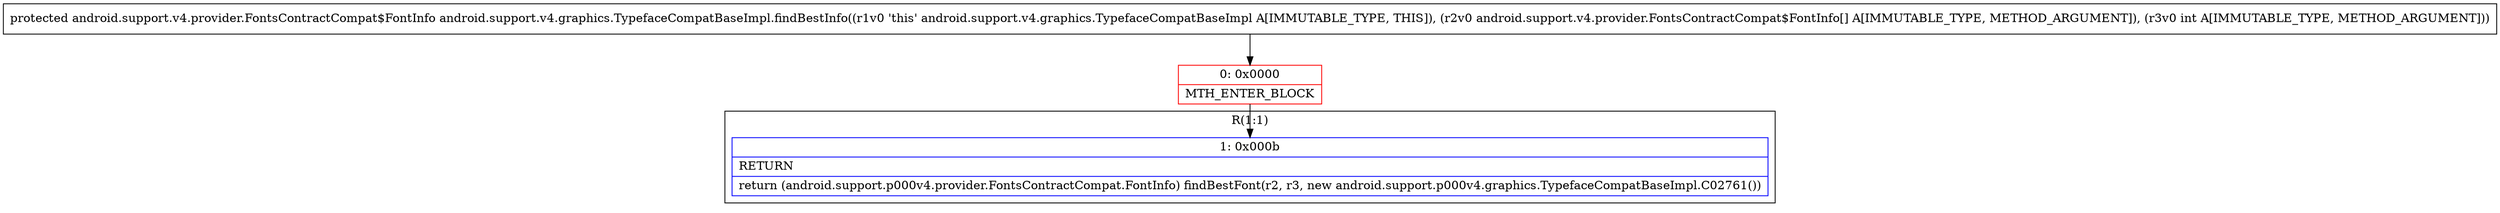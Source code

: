digraph "CFG forandroid.support.v4.graphics.TypefaceCompatBaseImpl.findBestInfo([Landroid\/support\/v4\/provider\/FontsContractCompat$FontInfo;I)Landroid\/support\/v4\/provider\/FontsContractCompat$FontInfo;" {
subgraph cluster_Region_713631363 {
label = "R(1:1)";
node [shape=record,color=blue];
Node_1 [shape=record,label="{1\:\ 0x000b|RETURN\l|return (android.support.p000v4.provider.FontsContractCompat.FontInfo) findBestFont(r2, r3, new android.support.p000v4.graphics.TypefaceCompatBaseImpl.C02761())\l}"];
}
Node_0 [shape=record,color=red,label="{0\:\ 0x0000|MTH_ENTER_BLOCK\l}"];
MethodNode[shape=record,label="{protected android.support.v4.provider.FontsContractCompat$FontInfo android.support.v4.graphics.TypefaceCompatBaseImpl.findBestInfo((r1v0 'this' android.support.v4.graphics.TypefaceCompatBaseImpl A[IMMUTABLE_TYPE, THIS]), (r2v0 android.support.v4.provider.FontsContractCompat$FontInfo[] A[IMMUTABLE_TYPE, METHOD_ARGUMENT]), (r3v0 int A[IMMUTABLE_TYPE, METHOD_ARGUMENT])) }"];
MethodNode -> Node_0;
Node_0 -> Node_1;
}

